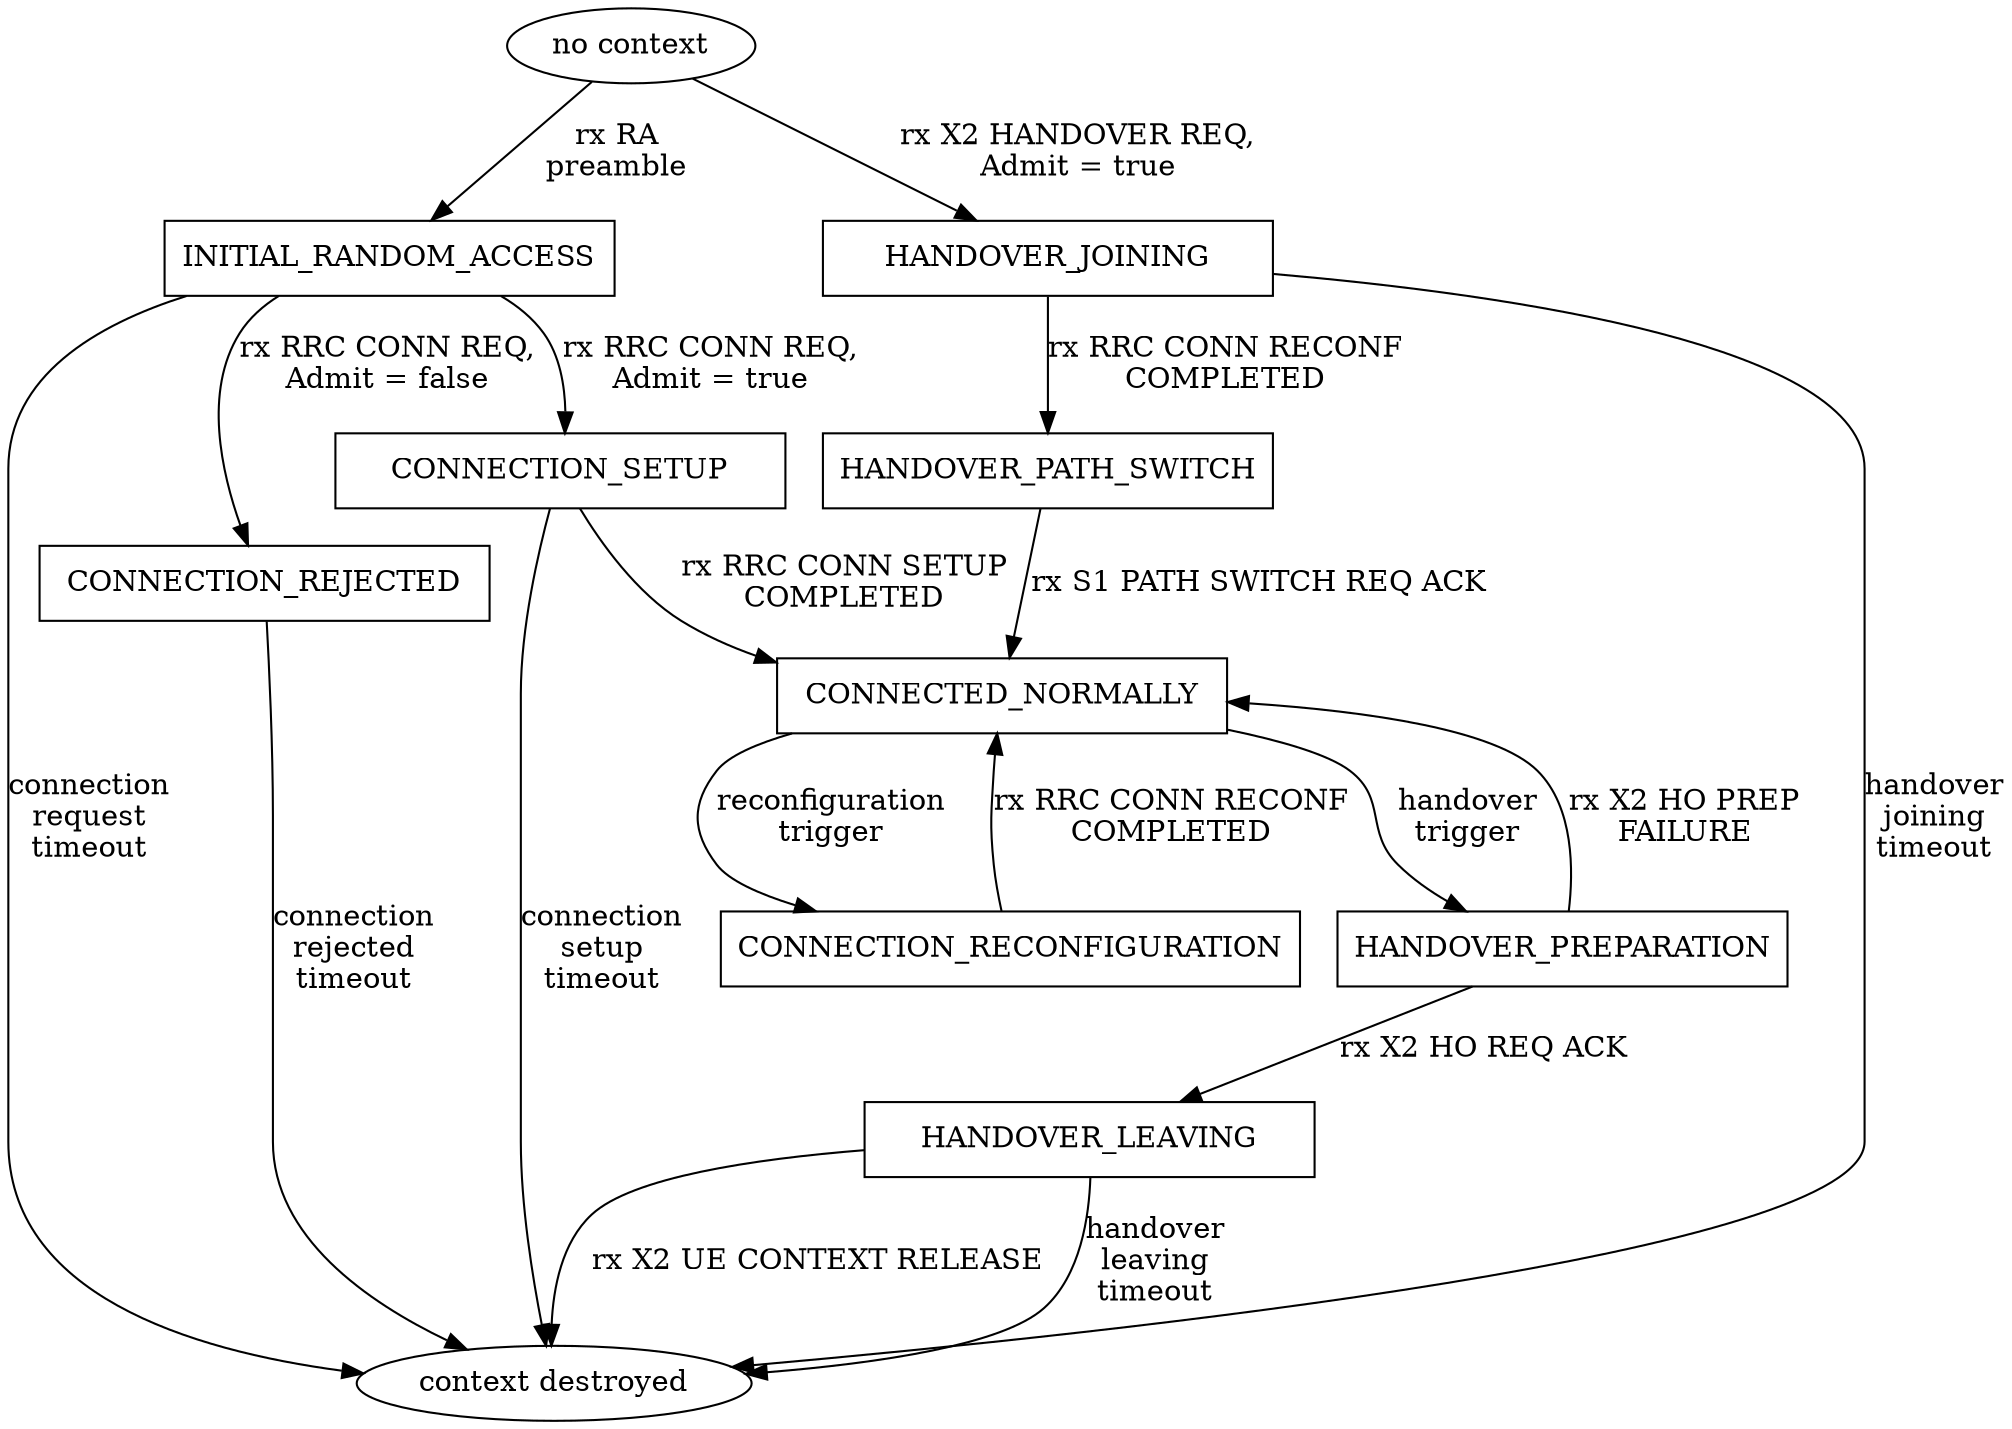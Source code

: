 digraph LteEnbRrcStates {


NO_CONTEXT [shape="ellipse", label="no context"]
INITIAL_RANDOM_ACCESS [shape="box",width=3]
CONNECTION_SETUP [shape="box",width=3]
CONNECTION_REJECTED [shape="box",width=3] 
CONNECTED_NORMALLY [shape="box",width=3] 
CONNECTION_RECONFIGURATION [shape="box",width=3] 
HANDOVER_PREPARATION [shape="box",width=3] 
HANDOVER_JOINING [shape="box",width=3] 
HANDOVER_PATH_SWITCH [shape="box",width=3] 
HANDOVER_LEAVING [shape="box",width=3]
CONTEXT_DESTROYED [shape="ellipse", label="context destroyed"]

// connection establishment
NO_CONTEXT -> INITIAL_RANDOM_ACCESS [label="rx RA\npreamble"]
INITIAL_RANDOM_ACCESS -> CONNECTION_REJECTED [label="rx RRC CONN REQ,\nAdmit = false"]
CONNECTION_REJECTED -> CONTEXT_DESTROYED [label="connection\nrejected\ntimeout"]
INITIAL_RANDOM_ACCESS -> CONTEXT_DESTROYED [label="connection\nrequest\ntimeout"]
INITIAL_RANDOM_ACCESS -> CONNECTION_SETUP [label="rx RRC CONN REQ,\nAdmit = true"]
CONNECTION_SETUP -> CONTEXT_DESTROYED [label="connection\nsetup\ntimeout"]
CONNECTION_SETUP -> CONNECTED_NORMALLY [label="rx RRC CONN SETUP\nCOMPLETED"]
CONNECTED_NORMALLY -> CONNECTION_RECONFIGURATION [label="reconfiguration\ntrigger"]
CONNECTION_RECONFIGURATION -> CONNECTED_NORMALLY [label="rx RRC CONN RECONF\nCOMPLETED"]

// leaving because of handover
CONNECTED_NORMALLY -> HANDOVER_PREPARATION [label="handover\ntrigger"]
HANDOVER_PREPARATION -> CONNECTED_NORMALLY [label="rx X2 HO PREP\nFAILURE"]
HANDOVER_PREPARATION -> HANDOVER_LEAVING [label="rx X2 HO REQ ACK"]
HANDOVER_LEAVING -> CONTEXT_DESTROYED [label="rx X2 UE CONTEXT RELEASE"]
HANDOVER_LEAVING -> CONTEXT_DESTROYED [label="handover\nleaving\ntimeout"]

// joining because of handover
NO_CONTEXT -> HANDOVER_JOINING [label="rx X2 HANDOVER REQ,\nAdmit = true"]
HANDOVER_JOINING -> HANDOVER_PATH_SWITCH [label="rx RRC CONN RECONF\nCOMPLETED"]
HANDOVER_JOINING -> CONTEXT_DESTROYED [label="handover\njoining\ntimeout"]
HANDOVER_PATH_SWITCH -> CONNECTED_NORMALLY [label="rx S1 PATH SWITCH REQ ACK"]


}
